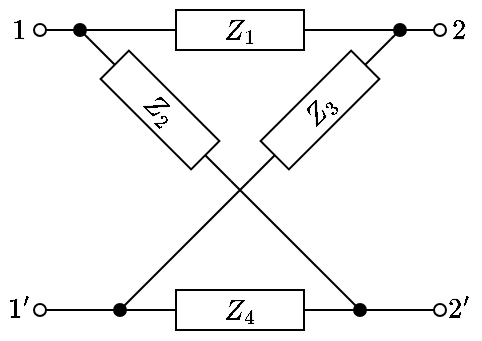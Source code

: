 <mxfile>
    <diagram id="IyYhppOF-53D1SrIDj0R" name="ページ1">
        <mxGraphModel dx="343" dy="240" grid="1" gridSize="10" guides="1" tooltips="1" connect="1" arrows="1" fold="1" page="1" pageScale="1" pageWidth="827" pageHeight="1169" math="1" shadow="0">
            <root>
                <mxCell id="0"/>
                <mxCell id="1" parent="0"/>
                <mxCell id="2" value="\(Z_1\)" style="pointerEvents=1;verticalLabelPosition=middle;shadow=0;dashed=0;align=center;html=1;verticalAlign=middle;shape=mxgraph.electrical.resistors.resistor_1;fillColor=none;labelPosition=center;" vertex="1" parent="1">
                    <mxGeometry x="70" width="100" height="20" as="geometry"/>
                </mxCell>
                <mxCell id="3" value="\(Z_2\)" style="pointerEvents=1;verticalLabelPosition=middle;shadow=0;dashed=0;align=center;html=1;verticalAlign=middle;shape=mxgraph.electrical.resistors.resistor_1;fillColor=none;labelPosition=center;rotation=45;" vertex="1" parent="1">
                    <mxGeometry x="30" y="40" width="100" height="20" as="geometry"/>
                </mxCell>
                <mxCell id="4" value="\(Z_3\)" style="pointerEvents=1;verticalLabelPosition=middle;shadow=0;dashed=0;align=center;html=1;verticalAlign=middle;shape=mxgraph.electrical.resistors.resistor_1;fillColor=none;labelPosition=center;rotation=-45;" vertex="1" parent="1">
                    <mxGeometry x="110" y="40" width="100" height="20" as="geometry"/>
                </mxCell>
                <mxCell id="5" value="" style="endArrow=none;html=1;entryX=0;entryY=0.5;entryDx=0;entryDy=0;entryPerimeter=0;startArrow=oval;startFill=0;" edge="1" parent="1" target="2">
                    <mxGeometry width="50" height="50" relative="1" as="geometry">
                        <mxPoint x="20" y="10" as="sourcePoint"/>
                        <mxPoint x="80" as="targetPoint"/>
                    </mxGeometry>
                </mxCell>
                <mxCell id="6" value="" style="endArrow=oval;html=1;exitX=1;exitY=0.5;exitDx=0;exitDy=0;exitPerimeter=0;endFill=1;" edge="1" parent="1" source="3">
                    <mxGeometry width="50" height="50" relative="1" as="geometry">
                        <mxPoint x="120" y="100" as="sourcePoint"/>
                        <mxPoint x="180" y="150" as="targetPoint"/>
                    </mxGeometry>
                </mxCell>
                <mxCell id="7" value="" style="endArrow=oval;html=1;exitX=1;exitY=0.5;exitDx=0;exitDy=0;exitPerimeter=0;endFill=0;" edge="1" parent="1" source="2">
                    <mxGeometry width="50" height="50" relative="1" as="geometry">
                        <mxPoint x="190" y="70" as="sourcePoint"/>
                        <mxPoint x="220" y="10" as="targetPoint"/>
                    </mxGeometry>
                </mxCell>
                <mxCell id="8" value="" style="endArrow=none;html=1;entryX=0;entryY=0.5;entryDx=0;entryDy=0;entryPerimeter=0;startArrow=oval;startFill=1;" edge="1" parent="1" target="3">
                    <mxGeometry width="50" height="50" relative="1" as="geometry">
                        <mxPoint x="40" y="10" as="sourcePoint"/>
                        <mxPoint x="60" y="20" as="targetPoint"/>
                    </mxGeometry>
                </mxCell>
                <mxCell id="9" value="" style="endArrow=oval;html=1;exitX=1;exitY=0.5;exitDx=0;exitDy=0;exitPerimeter=0;endFill=1;" edge="1" parent="1" source="4">
                    <mxGeometry width="50" height="50" relative="1" as="geometry">
                        <mxPoint x="220" y="120" as="sourcePoint"/>
                        <mxPoint x="200" y="10" as="targetPoint"/>
                    </mxGeometry>
                </mxCell>
                <mxCell id="10" value="\(Z_4\)" style="pointerEvents=1;verticalLabelPosition=middle;shadow=0;dashed=0;align=center;html=1;verticalAlign=middle;shape=mxgraph.electrical.resistors.resistor_1;fillColor=none;labelPosition=center;" vertex="1" parent="1">
                    <mxGeometry x="70" y="140" width="100" height="20" as="geometry"/>
                </mxCell>
                <mxCell id="12" value="" style="endArrow=none;html=1;entryX=0;entryY=0.5;entryDx=0;entryDy=0;entryPerimeter=0;startArrow=oval;startFill=0;" edge="1" parent="1" target="10">
                    <mxGeometry width="50" height="50" relative="1" as="geometry">
                        <mxPoint x="20" y="150" as="sourcePoint"/>
                        <mxPoint x="70" y="100" as="targetPoint"/>
                    </mxGeometry>
                </mxCell>
                <mxCell id="13" value="" style="endArrow=none;html=1;entryX=0;entryY=0.5;entryDx=0;entryDy=0;entryPerimeter=0;startArrow=oval;startFill=1;" edge="1" parent="1" target="4">
                    <mxGeometry width="50" height="50" relative="1" as="geometry">
                        <mxPoint x="60" y="150" as="sourcePoint"/>
                        <mxPoint x="110" y="100" as="targetPoint"/>
                    </mxGeometry>
                </mxCell>
                <mxCell id="16" value="" style="endArrow=oval;html=1;exitX=1;exitY=0.5;exitDx=0;exitDy=0;exitPerimeter=0;endFill=0;" edge="1" parent="1" source="10">
                    <mxGeometry width="50" height="50" relative="1" as="geometry">
                        <mxPoint x="180" y="130" as="sourcePoint"/>
                        <mxPoint x="220" y="150" as="targetPoint"/>
                    </mxGeometry>
                </mxCell>
                <mxCell id="17" value="\(1\)" style="text;html=1;align=center;verticalAlign=middle;whiteSpace=wrap;rounded=0;" vertex="1" parent="1">
                    <mxGeometry width="20" height="20" as="geometry"/>
                </mxCell>
                <mxCell id="18" value="\(1&#39;\)" style="text;html=1;align=center;verticalAlign=middle;whiteSpace=wrap;rounded=0;" vertex="1" parent="1">
                    <mxGeometry y="140" width="20" height="20" as="geometry"/>
                </mxCell>
                <mxCell id="19" value="\(2\)" style="text;html=1;align=center;verticalAlign=middle;whiteSpace=wrap;rounded=0;" vertex="1" parent="1">
                    <mxGeometry x="220" width="20" height="20" as="geometry"/>
                </mxCell>
                <mxCell id="20" value="\(2&#39;\)" style="text;html=1;align=center;verticalAlign=middle;whiteSpace=wrap;rounded=0;" vertex="1" parent="1">
                    <mxGeometry x="220" y="140" width="20" height="20" as="geometry"/>
                </mxCell>
            </root>
        </mxGraphModel>
    </diagram>
</mxfile>